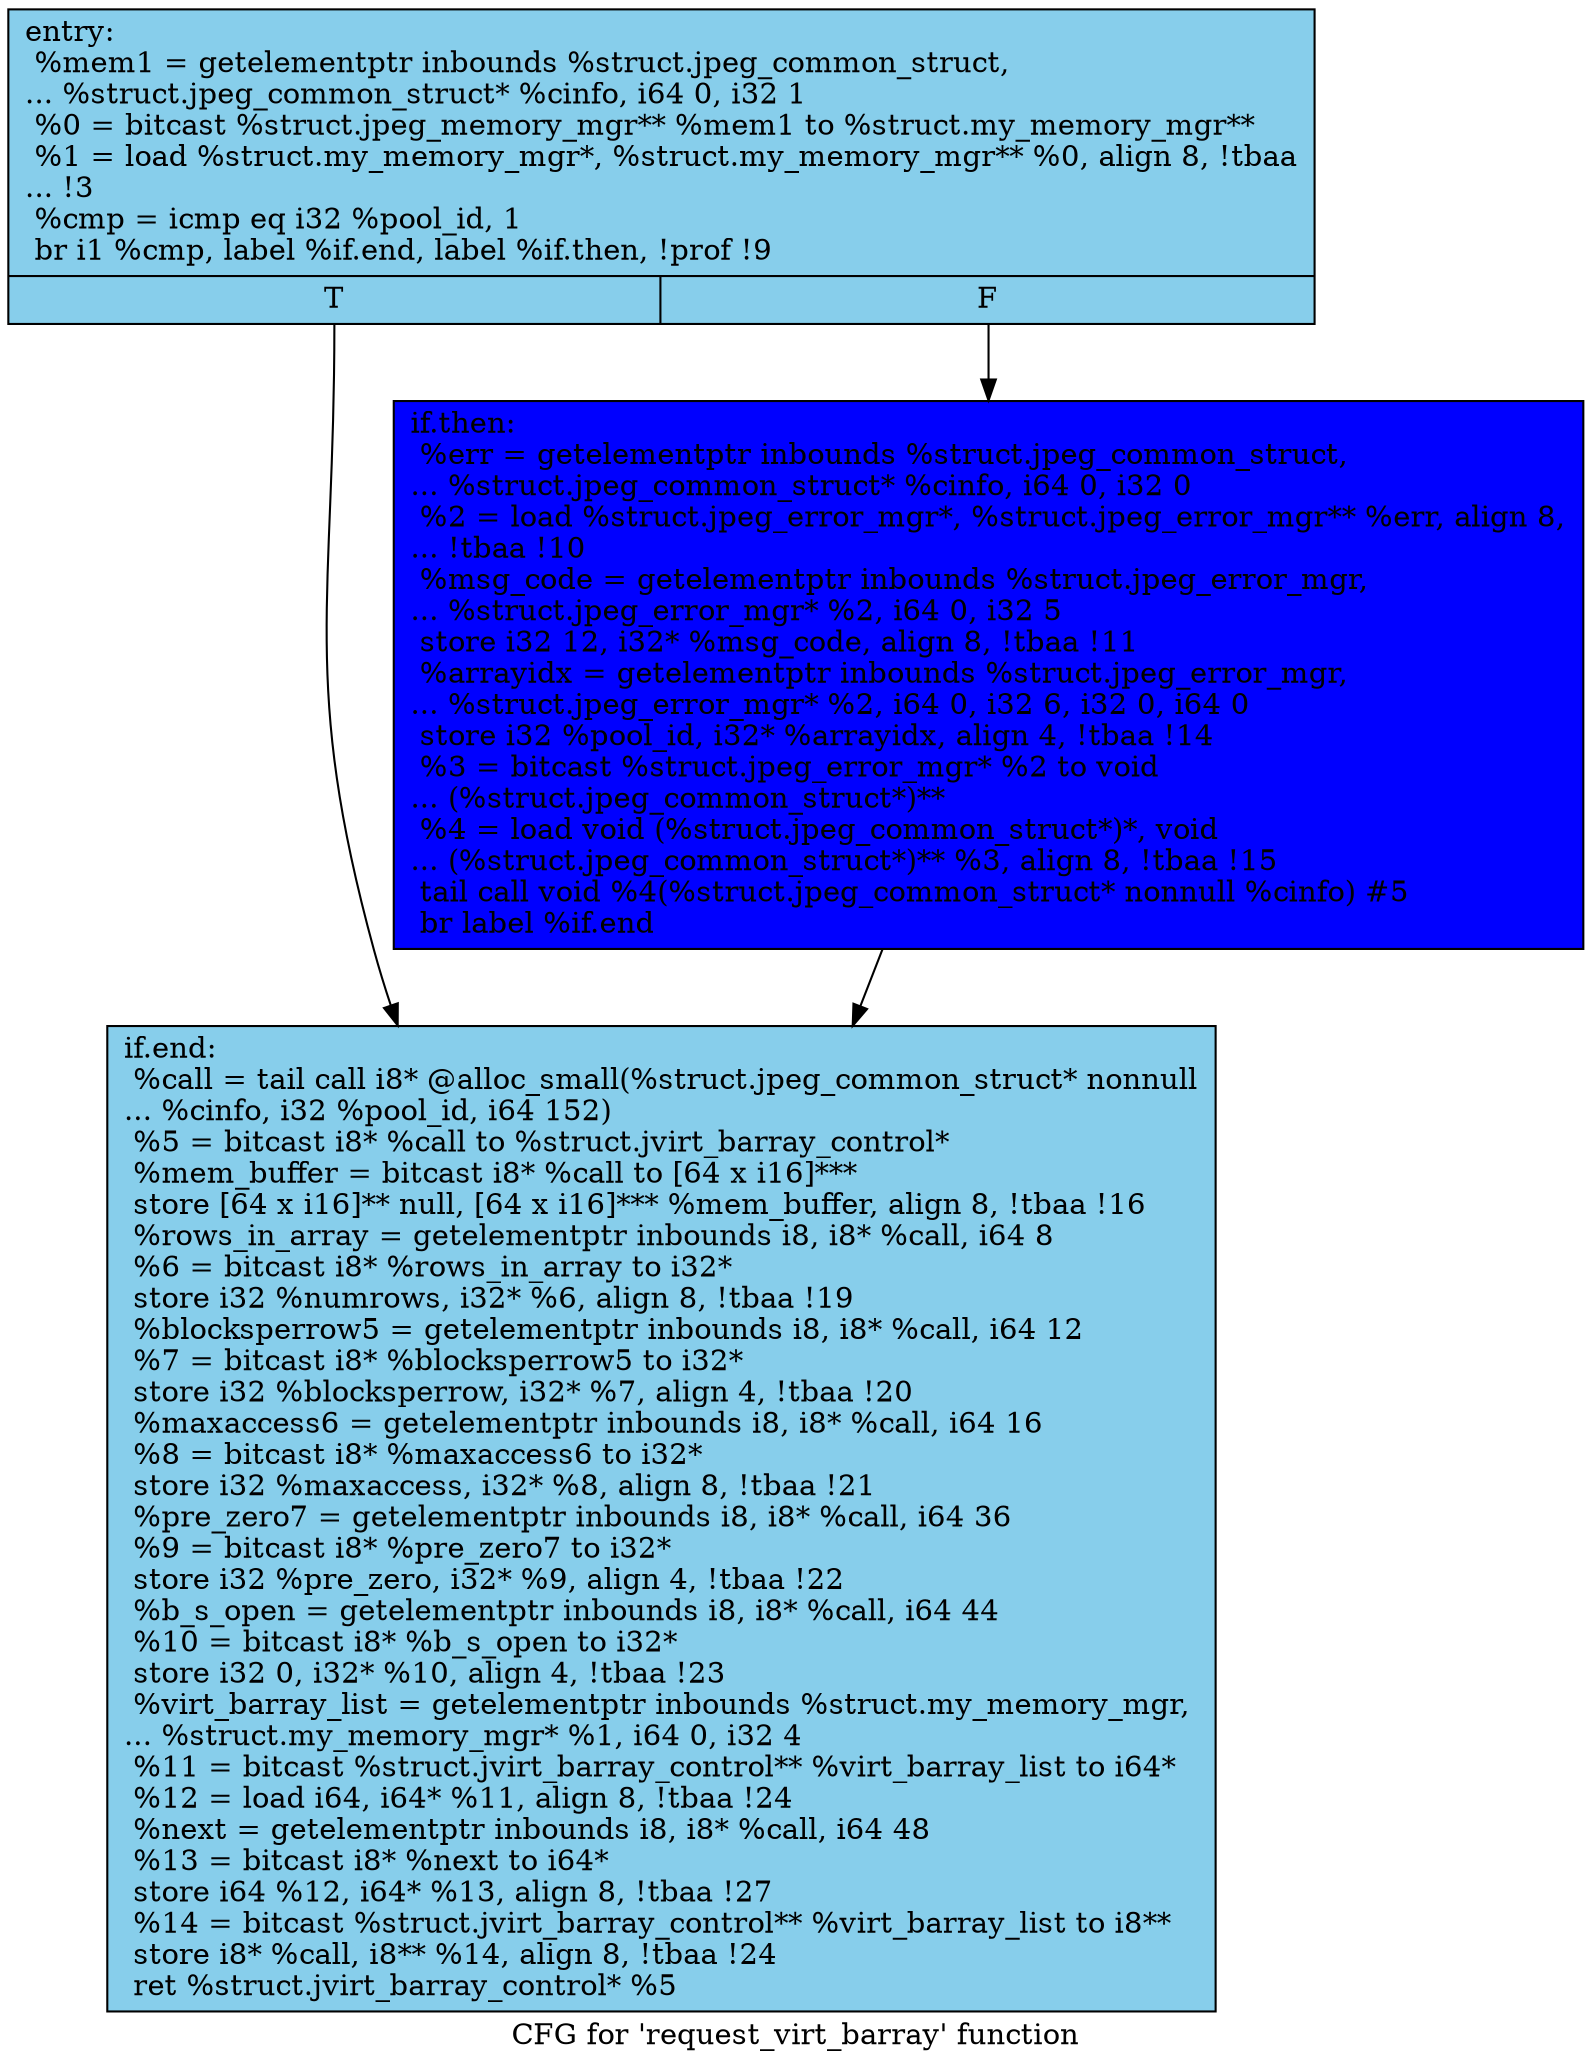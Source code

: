 digraph "CFG for 'request_virt_barray' function" {
	label="CFG for 'request_virt_barray' function";

	Node0x5786750 [shape=record, style = filled, fillcolor = skyblue, label="{entry:\l  %mem1 = getelementptr inbounds %struct.jpeg_common_struct,\l... %struct.jpeg_common_struct* %cinfo, i64 0, i32 1\l  %0 = bitcast %struct.jpeg_memory_mgr** %mem1 to %struct.my_memory_mgr**\l  %1 = load %struct.my_memory_mgr*, %struct.my_memory_mgr** %0, align 8, !tbaa\l... !3\l  %cmp = icmp eq i32 %pool_id, 1\l  br i1 %cmp, label %if.end, label %if.then, !prof !9\l|{<s0>T|<s1>F}}"];
	Node0x5786750:s0 -> Node0x57887c0;
	Node0x5786750:s1 -> Node0x5788890;
	Node0x5788890 [shape=record, style = filled, fillcolor = blue, label="{if.then:                                          \l  %err = getelementptr inbounds %struct.jpeg_common_struct,\l... %struct.jpeg_common_struct* %cinfo, i64 0, i32 0\l  %2 = load %struct.jpeg_error_mgr*, %struct.jpeg_error_mgr** %err, align 8,\l... !tbaa !10\l  %msg_code = getelementptr inbounds %struct.jpeg_error_mgr,\l... %struct.jpeg_error_mgr* %2, i64 0, i32 5\l  store i32 12, i32* %msg_code, align 8, !tbaa !11\l  %arrayidx = getelementptr inbounds %struct.jpeg_error_mgr,\l... %struct.jpeg_error_mgr* %2, i64 0, i32 6, i32 0, i64 0\l  store i32 %pool_id, i32* %arrayidx, align 4, !tbaa !14\l  %3 = bitcast %struct.jpeg_error_mgr* %2 to void\l... (%struct.jpeg_common_struct*)**\l  %4 = load void (%struct.jpeg_common_struct*)*, void\l... (%struct.jpeg_common_struct*)** %3, align 8, !tbaa !15\l  tail call void %4(%struct.jpeg_common_struct* nonnull %cinfo) #5\l  br label %if.end\l}"];
	Node0x5788890 -> Node0x57887c0;
	Node0x57887c0 [shape=record, style = filled, fillcolor = skyblue, label="{if.end:                                           \l  %call = tail call i8* @alloc_small(%struct.jpeg_common_struct* nonnull\l... %cinfo, i32 %pool_id, i64 152)\l  %5 = bitcast i8* %call to %struct.jvirt_barray_control*\l  %mem_buffer = bitcast i8* %call to [64 x i16]***\l  store [64 x i16]** null, [64 x i16]*** %mem_buffer, align 8, !tbaa !16\l  %rows_in_array = getelementptr inbounds i8, i8* %call, i64 8\l  %6 = bitcast i8* %rows_in_array to i32*\l  store i32 %numrows, i32* %6, align 8, !tbaa !19\l  %blocksperrow5 = getelementptr inbounds i8, i8* %call, i64 12\l  %7 = bitcast i8* %blocksperrow5 to i32*\l  store i32 %blocksperrow, i32* %7, align 4, !tbaa !20\l  %maxaccess6 = getelementptr inbounds i8, i8* %call, i64 16\l  %8 = bitcast i8* %maxaccess6 to i32*\l  store i32 %maxaccess, i32* %8, align 8, !tbaa !21\l  %pre_zero7 = getelementptr inbounds i8, i8* %call, i64 36\l  %9 = bitcast i8* %pre_zero7 to i32*\l  store i32 %pre_zero, i32* %9, align 4, !tbaa !22\l  %b_s_open = getelementptr inbounds i8, i8* %call, i64 44\l  %10 = bitcast i8* %b_s_open to i32*\l  store i32 0, i32* %10, align 4, !tbaa !23\l  %virt_barray_list = getelementptr inbounds %struct.my_memory_mgr,\l... %struct.my_memory_mgr* %1, i64 0, i32 4\l  %11 = bitcast %struct.jvirt_barray_control** %virt_barray_list to i64*\l  %12 = load i64, i64* %11, align 8, !tbaa !24\l  %next = getelementptr inbounds i8, i8* %call, i64 48\l  %13 = bitcast i8* %next to i64*\l  store i64 %12, i64* %13, align 8, !tbaa !27\l  %14 = bitcast %struct.jvirt_barray_control** %virt_barray_list to i8**\l  store i8* %call, i8** %14, align 8, !tbaa !24\l  ret %struct.jvirt_barray_control* %5\l}"];
}
